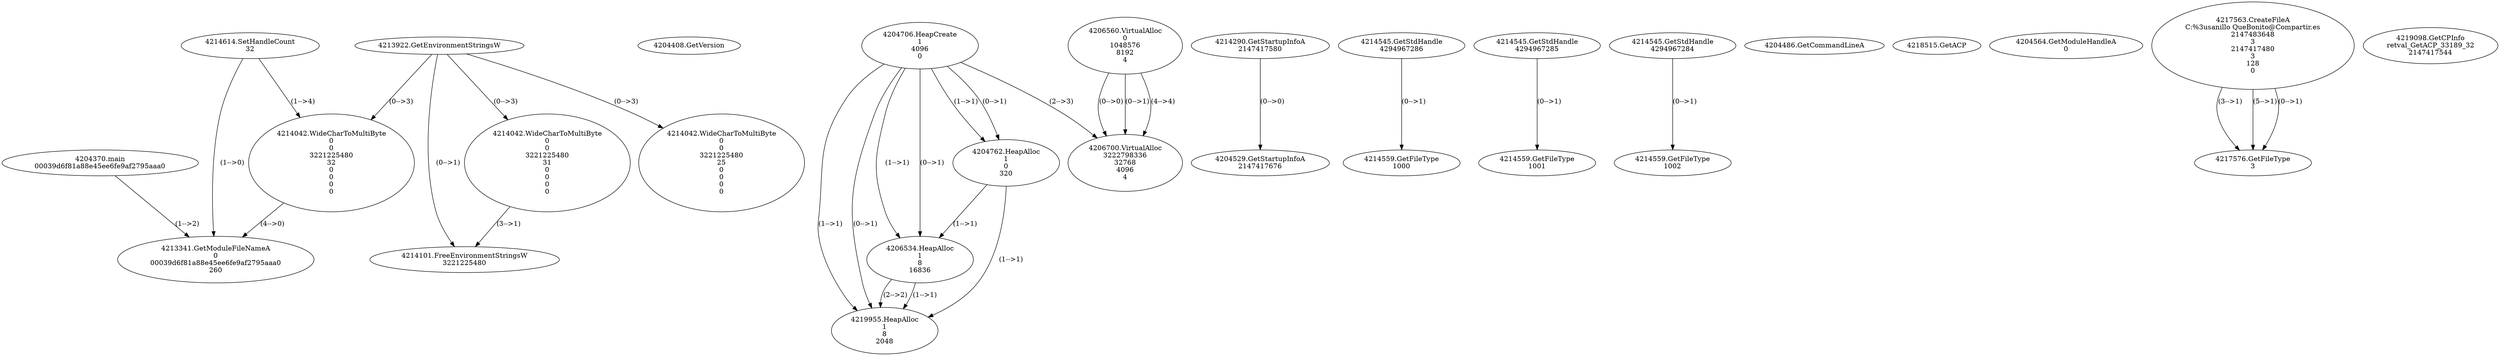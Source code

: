 // Global SCDG with merge call
digraph {
	0 [label="4204370.main
00039d6f81a88e45ee6fe9af2795aaa0"]
	1 [label="4204408.GetVersion
"]
	2 [label="4204706.HeapCreate
1
4096
0"]
	3 [label="4204762.HeapAlloc
1
0
320"]
	2 -> 3 [label="(1-->1)"]
	2 -> 3 [label="(0-->1)"]
	4 [label="4206534.HeapAlloc
1
8
16836"]
	2 -> 4 [label="(1-->1)"]
	2 -> 4 [label="(0-->1)"]
	3 -> 4 [label="(1-->1)"]
	5 [label="4206560.VirtualAlloc
0
1048576
8192
4"]
	6 [label="4206700.VirtualAlloc
3222798336
32768
4096
4"]
	5 -> 6 [label="(0-->1)"]
	2 -> 6 [label="(2-->3)"]
	5 -> 6 [label="(4-->4)"]
	5 -> 6 [label="(0-->0)"]
	7 [label="4214290.GetStartupInfoA
2147417580"]
	8 [label="4214545.GetStdHandle
4294967286"]
	9 [label="4214559.GetFileType
1000"]
	8 -> 9 [label="(0-->1)"]
	10 [label="4214545.GetStdHandle
4294967285"]
	11 [label="4214559.GetFileType
1001"]
	10 -> 11 [label="(0-->1)"]
	12 [label="4214545.GetStdHandle
4294967284"]
	13 [label="4214559.GetFileType
1002"]
	12 -> 13 [label="(0-->1)"]
	14 [label="4214614.SetHandleCount
32"]
	15 [label="4204486.GetCommandLineA
"]
	16 [label="4213922.GetEnvironmentStringsW
"]
	17 [label="4214042.WideCharToMultiByte
0
0
3221225480
31
0
0
0
0"]
	16 -> 17 [label="(0-->3)"]
	18 [label="4214101.FreeEnvironmentStringsW
3221225480"]
	16 -> 18 [label="(0-->1)"]
	17 -> 18 [label="(3-->1)"]
	19 [label="4218515.GetACP
"]
	20 [label="4214042.WideCharToMultiByte
0
0
3221225480
25
0
0
0
0"]
	16 -> 20 [label="(0-->3)"]
	21 [label="4214042.WideCharToMultiByte
0
0
3221225480
32
0
0
0
0"]
	16 -> 21 [label="(0-->3)"]
	14 -> 21 [label="(1-->4)"]
	22 [label="4213341.GetModuleFileNameA
0
00039d6f81a88e45ee6fe9af2795aaa0
260"]
	0 -> 22 [label="(1-->2)"]
	14 -> 22 [label="(1-->0)"]
	21 -> 22 [label="(4-->0)"]
	23 [label="4219955.HeapAlloc
1
8
2048"]
	2 -> 23 [label="(1-->1)"]
	2 -> 23 [label="(0-->1)"]
	3 -> 23 [label="(1-->1)"]
	4 -> 23 [label="(1-->1)"]
	4 -> 23 [label="(2-->2)"]
	24 [label="4204529.GetStartupInfoA
2147417676"]
	7 -> 24 [label="(0-->0)"]
	25 [label="4204564.GetModuleHandleA
0"]
	26 [label="4217563.CreateFileA
C:\Gusanillo QueBonito@Compartir.es
2147483648
3
2147417480
3
128
0"]
	27 [label="4217576.GetFileType
3"]
	26 -> 27 [label="(3-->1)"]
	26 -> 27 [label="(5-->1)"]
	26 -> 27 [label="(0-->1)"]
	28 [label="4219098.GetCPInfo
retval_GetACP_33189_32
2147417544"]
}
